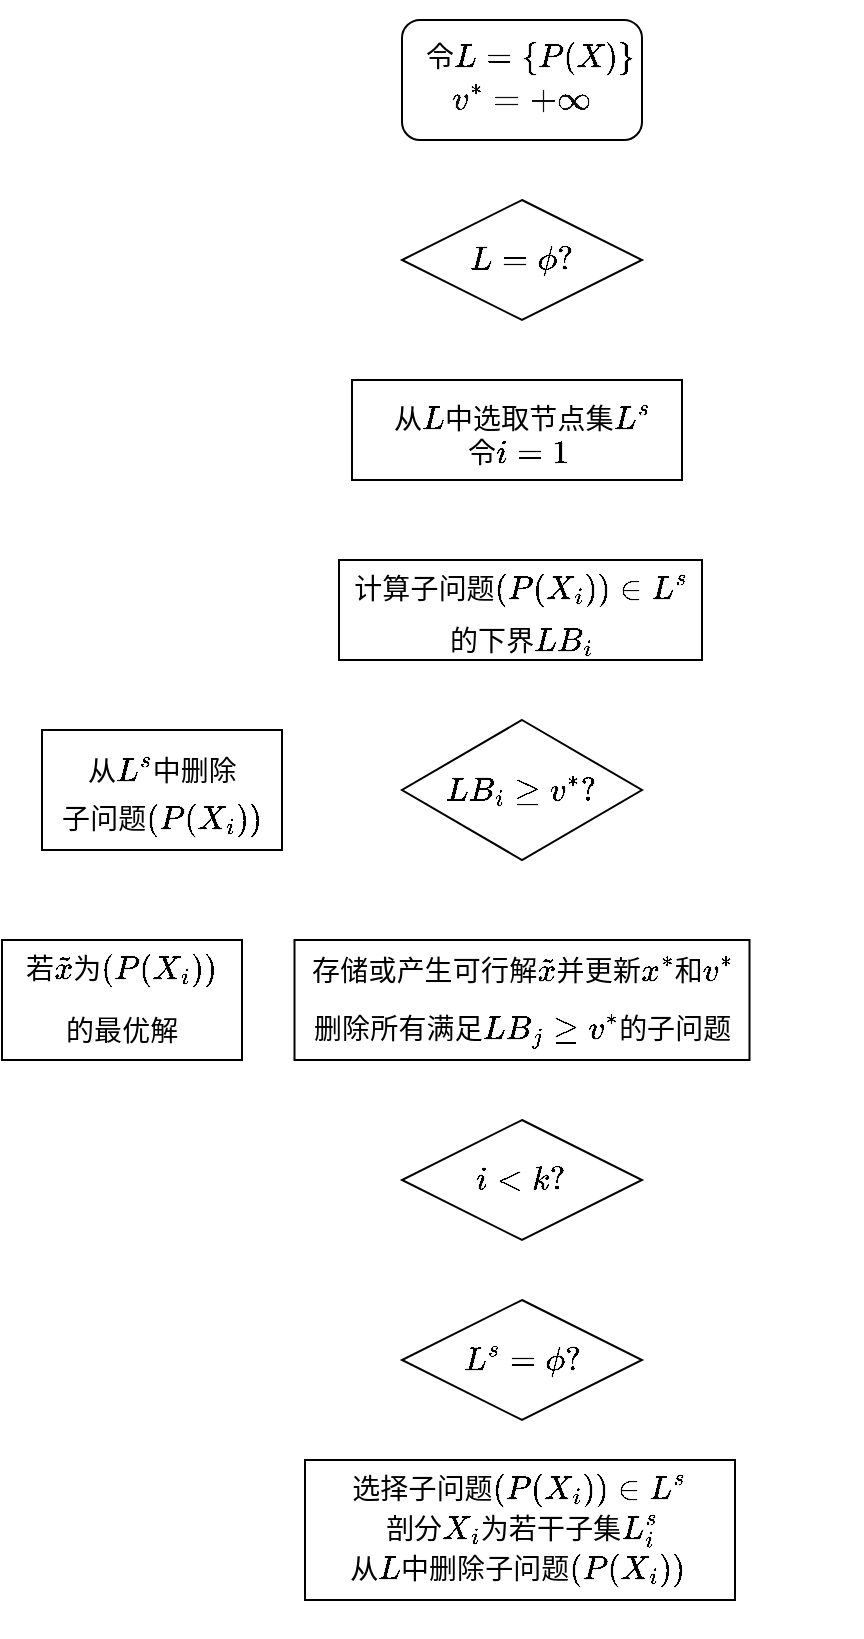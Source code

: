 <mxfile version="24.4.8" type="github">
  <diagram id="C5RBs43oDa-KdzZeNtuy" name="Page-1">
    <mxGraphModel dx="1431" dy="813" grid="1" gridSize="10" guides="1" tooltips="1" connect="1" arrows="1" fold="1" page="1" pageScale="1" pageWidth="827" pageHeight="1169" math="1" shadow="0">
      <root>
        <mxCell id="WIyWlLk6GJQsqaUBKTNV-0" />
        <mxCell id="WIyWlLk6GJQsqaUBKTNV-1" parent="WIyWlLk6GJQsqaUBKTNV-0" />
        <mxCell id="N0qDIQoG9qAkmdBS3vQT-0" value="" style="rounded=1;whiteSpace=wrap;html=1;" vertex="1" parent="WIyWlLk6GJQsqaUBKTNV-1">
          <mxGeometry x="280" y="50" width="120" height="60" as="geometry" />
        </mxCell>
        <mxCell id="N0qDIQoG9qAkmdBS3vQT-3" value="&lt;span style=&quot;text-align: left; background-color: rgb(255, 255, 255); font-size: 14px;&quot;&gt;&lt;font style=&quot;font-size: 14px;&quot; face=&quot;-apple-system, Roboto, SegoeUI, Segoe UI, Helvetica Neue, Helvetica, Microsoft YaHei, Meiryo UI, Meiryo, Arial Unicode MS, sans-serif&quot; color=&quot;#111111&quot;&gt;$$v^* = +\infty$$&lt;/font&gt;&lt;/span&gt;" style="text;html=1;align=center;verticalAlign=middle;whiteSpace=wrap;rounded=0;fontSize=14;" vertex="1" parent="WIyWlLk6GJQsqaUBKTNV-1">
          <mxGeometry x="295" y="80" width="90" height="20" as="geometry" />
        </mxCell>
        <mxCell id="N0qDIQoG9qAkmdBS3vQT-4" value="$$令L = \{P(X)\}$$" style="text;whiteSpace=wrap;fontSize=14;" vertex="1" parent="WIyWlLk6GJQsqaUBKTNV-1">
          <mxGeometry x="290" y="40" width="220" height="50" as="geometry" />
        </mxCell>
        <mxCell id="N0qDIQoG9qAkmdBS3vQT-5" value="" style="rhombus;whiteSpace=wrap;html=1;" vertex="1" parent="WIyWlLk6GJQsqaUBKTNV-1">
          <mxGeometry x="280" y="140" width="120" height="60" as="geometry" />
        </mxCell>
        <mxCell id="N0qDIQoG9qAkmdBS3vQT-7" value="$$L=\phi?$$" style="text;html=1;align=center;verticalAlign=middle;whiteSpace=wrap;rounded=0;fontSize=14;" vertex="1" parent="WIyWlLk6GJQsqaUBKTNV-1">
          <mxGeometry x="310" y="155" width="60" height="30" as="geometry" />
        </mxCell>
        <mxCell id="N0qDIQoG9qAkmdBS3vQT-8" value="" style="rounded=0;whiteSpace=wrap;html=1;" vertex="1" parent="WIyWlLk6GJQsqaUBKTNV-1">
          <mxGeometry x="255" y="230" width="165" height="50" as="geometry" />
        </mxCell>
        <mxCell id="N0qDIQoG9qAkmdBS3vQT-9" value="$$从L中选取节点集L^s$$" style="text;align=center;verticalAlign=middle;rounded=0;html=1;fontSize=14;" vertex="1" parent="WIyWlLk6GJQsqaUBKTNV-1">
          <mxGeometry x="247" y="230" width="186" height="37.5" as="geometry" />
        </mxCell>
        <mxCell id="N0qDIQoG9qAkmdBS3vQT-10" value="$$令i=1$$&lt;div style=&quot;font-size: 14px;&quot;&gt;&lt;br style=&quot;font-size: 14px;&quot;&gt;&lt;/div&gt;" style="text;html=1;align=center;verticalAlign=middle;whiteSpace=wrap;rounded=0;fontSize=14;" vertex="1" parent="WIyWlLk6GJQsqaUBKTNV-1">
          <mxGeometry x="307.5" y="260" width="60" height="30" as="geometry" />
        </mxCell>
        <mxCell id="N0qDIQoG9qAkmdBS3vQT-11" value="" style="rounded=0;whiteSpace=wrap;html=1;" vertex="1" parent="WIyWlLk6GJQsqaUBKTNV-1">
          <mxGeometry x="248.5" y="320" width="181.5" height="50" as="geometry" />
        </mxCell>
        <mxCell id="N0qDIQoG9qAkmdBS3vQT-12" value="$$计算子问题(P(X_i)) \in L^s$$" style="text;html=1;align=center;verticalAlign=middle;whiteSpace=wrap;rounded=0;fontSize=14;" vertex="1" parent="WIyWlLk6GJQsqaUBKTNV-1">
          <mxGeometry x="310" y="320" width="60" height="30" as="geometry" />
        </mxCell>
        <mxCell id="N0qDIQoG9qAkmdBS3vQT-13" value="$$的下界LB_i$$" style="text;html=1;align=center;verticalAlign=middle;whiteSpace=wrap;rounded=0;fontSize=14;" vertex="1" parent="WIyWlLk6GJQsqaUBKTNV-1">
          <mxGeometry x="290" y="350" width="100" height="20" as="geometry" />
        </mxCell>
        <mxCell id="N0qDIQoG9qAkmdBS3vQT-14" value="" style="rhombus;whiteSpace=wrap;html=1;" vertex="1" parent="WIyWlLk6GJQsqaUBKTNV-1">
          <mxGeometry x="280" y="400" width="120" height="70" as="geometry" />
        </mxCell>
        <mxCell id="N0qDIQoG9qAkmdBS3vQT-15" value="$$LB_i \ge v^*?$$" style="text;html=1;align=center;verticalAlign=middle;whiteSpace=wrap;rounded=0;fontSize=14;" vertex="1" parent="WIyWlLk6GJQsqaUBKTNV-1">
          <mxGeometry x="310" y="420" width="60" height="30" as="geometry" />
        </mxCell>
        <mxCell id="N0qDIQoG9qAkmdBS3vQT-16" value="" style="rounded=0;whiteSpace=wrap;html=1;" vertex="1" parent="WIyWlLk6GJQsqaUBKTNV-1">
          <mxGeometry x="100" y="405" width="120" height="60" as="geometry" />
        </mxCell>
        <mxCell id="N0qDIQoG9qAkmdBS3vQT-17" value="$$从L^s中删除$$" style="text;html=1;align=center;verticalAlign=middle;whiteSpace=wrap;rounded=0;fontSize=14;" vertex="1" parent="WIyWlLk6GJQsqaUBKTNV-1">
          <mxGeometry x="130" y="410" width="60" height="30" as="geometry" />
        </mxCell>
        <mxCell id="N0qDIQoG9qAkmdBS3vQT-18" value="$$子问题(P(X_i))$$" style="text;html=1;align=center;verticalAlign=middle;whiteSpace=wrap;rounded=0;fontSize=14;" vertex="1" parent="WIyWlLk6GJQsqaUBKTNV-1">
          <mxGeometry x="130" y="435" width="60" height="30" as="geometry" />
        </mxCell>
        <mxCell id="N0qDIQoG9qAkmdBS3vQT-19" value="" style="rounded=0;whiteSpace=wrap;html=1;" vertex="1" parent="WIyWlLk6GJQsqaUBKTNV-1">
          <mxGeometry x="80" y="510" width="120" height="60" as="geometry" />
        </mxCell>
        <mxCell id="N0qDIQoG9qAkmdBS3vQT-20" value="$$若\tilde{x}为(P(X_i))$$" style="text;html=1;align=center;verticalAlign=middle;whiteSpace=wrap;rounded=0;fontSize=14;" vertex="1" parent="WIyWlLk6GJQsqaUBKTNV-1">
          <mxGeometry x="110" y="510" width="60" height="30" as="geometry" />
        </mxCell>
        <mxCell id="N0qDIQoG9qAkmdBS3vQT-21" value="$$的最优解$$" style="text;html=1;align=center;verticalAlign=middle;whiteSpace=wrap;rounded=0;fontSize=14;" vertex="1" parent="WIyWlLk6GJQsqaUBKTNV-1">
          <mxGeometry x="110" y="540" width="60" height="30" as="geometry" />
        </mxCell>
        <mxCell id="N0qDIQoG9qAkmdBS3vQT-23" value="" style="rounded=0;whiteSpace=wrap;html=1;" vertex="1" parent="WIyWlLk6GJQsqaUBKTNV-1">
          <mxGeometry x="226.25" y="510" width="227.5" height="60" as="geometry" />
        </mxCell>
        <mxCell id="N0qDIQoG9qAkmdBS3vQT-24" value="$$存储或产生可行解\tilde{x}并更新x^*和v^*$$" style="text;html=1;align=center;verticalAlign=middle;whiteSpace=wrap;rounded=0;fontSize=14;" vertex="1" parent="WIyWlLk6GJQsqaUBKTNV-1">
          <mxGeometry x="310" y="510" width="60" height="30" as="geometry" />
        </mxCell>
        <mxCell id="N0qDIQoG9qAkmdBS3vQT-25" value="$$删除所有满足LB_j \ge v^*的子问题$$" style="text;html=1;align=center;verticalAlign=middle;whiteSpace=wrap;rounded=0;fontSize=14;" vertex="1" parent="WIyWlLk6GJQsqaUBKTNV-1">
          <mxGeometry x="310" y="540" width="60" height="30" as="geometry" />
        </mxCell>
        <mxCell id="N0qDIQoG9qAkmdBS3vQT-26" value="" style="rhombus;whiteSpace=wrap;html=1;" vertex="1" parent="WIyWlLk6GJQsqaUBKTNV-1">
          <mxGeometry x="280" y="600" width="120" height="60" as="geometry" />
        </mxCell>
        <mxCell id="N0qDIQoG9qAkmdBS3vQT-27" value="$$i &amp;lt; k?$$" style="text;html=1;align=center;verticalAlign=middle;whiteSpace=wrap;rounded=0;fontSize=14;" vertex="1" parent="WIyWlLk6GJQsqaUBKTNV-1">
          <mxGeometry x="309.25" y="615" width="60" height="30" as="geometry" />
        </mxCell>
        <mxCell id="N0qDIQoG9qAkmdBS3vQT-30" value="" style="rhombus;whiteSpace=wrap;html=1;" vertex="1" parent="WIyWlLk6GJQsqaUBKTNV-1">
          <mxGeometry x="280" y="690" width="120" height="60" as="geometry" />
        </mxCell>
        <mxCell id="N0qDIQoG9qAkmdBS3vQT-31" value="&lt;div style=&quot;text-align: left; font-size: 14px;&quot;&gt;$$L^s = \phi?$$&lt;/div&gt;" style="text;html=1;align=center;verticalAlign=middle;whiteSpace=wrap;rounded=0;fontSize=14;" vertex="1" parent="WIyWlLk6GJQsqaUBKTNV-1">
          <mxGeometry x="310" y="707.5" width="60" height="25" as="geometry" />
        </mxCell>
        <mxCell id="N0qDIQoG9qAkmdBS3vQT-32" value="" style="rounded=0;whiteSpace=wrap;html=1;" vertex="1" parent="WIyWlLk6GJQsqaUBKTNV-1">
          <mxGeometry x="231.5" y="770" width="215" height="70" as="geometry" />
        </mxCell>
        <mxCell id="N0qDIQoG9qAkmdBS3vQT-33" value="$$选择子问题(P(X_i)) \in L^s$$" style="text;html=1;align=center;verticalAlign=middle;whiteSpace=wrap;rounded=0;fontSize=14;" vertex="1" parent="WIyWlLk6GJQsqaUBKTNV-1">
          <mxGeometry x="309" y="770" width="60" height="30" as="geometry" />
        </mxCell>
        <mxCell id="N0qDIQoG9qAkmdBS3vQT-34" value="$$剖分X_i为若干子集L^s_i$$" style="text;html=1;align=center;verticalAlign=middle;whiteSpace=wrap;rounded=0;fontSize=14;" vertex="1" parent="WIyWlLk6GJQsqaUBKTNV-1">
          <mxGeometry x="310" y="790" width="60" height="30" as="geometry" />
        </mxCell>
        <mxCell id="N0qDIQoG9qAkmdBS3vQT-35" value="$$从L中删除子问题(P(X_i))$$" style="text;html=1;align=center;verticalAlign=middle;whiteSpace=wrap;rounded=0;fontSize=14;" vertex="1" parent="WIyWlLk6GJQsqaUBKTNV-1">
          <mxGeometry x="308" y="810" width="60" height="30" as="geometry" />
        </mxCell>
      </root>
    </mxGraphModel>
  </diagram>
</mxfile>
